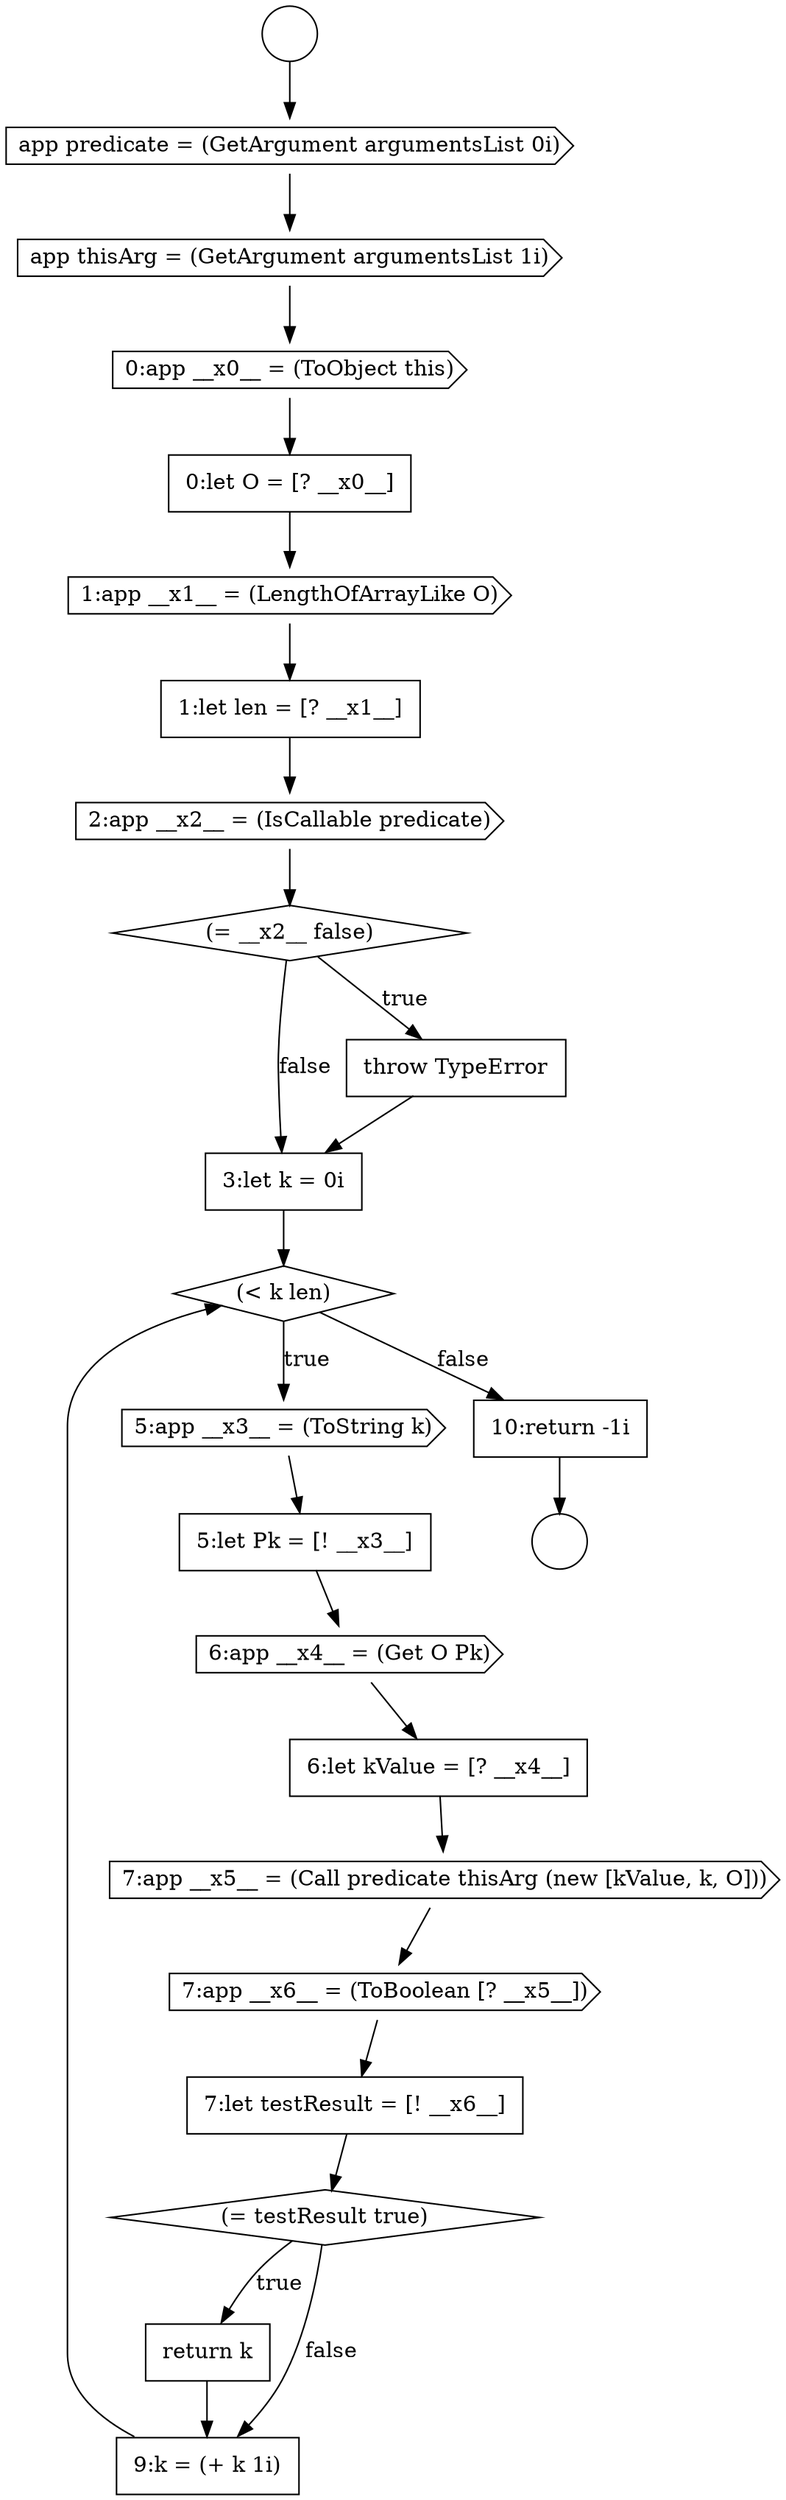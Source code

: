 digraph {
  node15995 [shape=cds, label=<<font color="black">2:app __x2__ = (IsCallable predicate)</font>> color="black" fillcolor="white" style=filled]
  node15990 [shape=cds, label=<<font color="black">app thisArg = (GetArgument argumentsList 1i)</font>> color="black" fillcolor="white" style=filled]
  node16003 [shape=none, margin=0, label=<<font color="black">
    <table border="0" cellborder="1" cellspacing="0" cellpadding="10">
      <tr><td align="left">6:let kValue = [? __x4__]</td></tr>
    </table>
  </font>> color="black" fillcolor="white" style=filled]
  node16007 [shape=diamond, label=<<font color="black">(= testResult true)</font>> color="black" fillcolor="white" style=filled]
  node16004 [shape=cds, label=<<font color="black">7:app __x5__ = (Call predicate thisArg (new [kValue, k, O]))</font>> color="black" fillcolor="white" style=filled]
  node15987 [shape=circle label=" " color="black" fillcolor="white" style=filled]
  node16008 [shape=none, margin=0, label=<<font color="black">
    <table border="0" cellborder="1" cellspacing="0" cellpadding="10">
      <tr><td align="left">return k</td></tr>
    </table>
  </font>> color="black" fillcolor="white" style=filled]
  node15991 [shape=cds, label=<<font color="black">0:app __x0__ = (ToObject this)</font>> color="black" fillcolor="white" style=filled]
  node15998 [shape=none, margin=0, label=<<font color="black">
    <table border="0" cellborder="1" cellspacing="0" cellpadding="10">
      <tr><td align="left">3:let k = 0i</td></tr>
    </table>
  </font>> color="black" fillcolor="white" style=filled]
  node15993 [shape=cds, label=<<font color="black">1:app __x1__ = (LengthOfArrayLike O)</font>> color="black" fillcolor="white" style=filled]
  node16001 [shape=none, margin=0, label=<<font color="black">
    <table border="0" cellborder="1" cellspacing="0" cellpadding="10">
      <tr><td align="left">5:let Pk = [! __x3__]</td></tr>
    </table>
  </font>> color="black" fillcolor="white" style=filled]
  node16009 [shape=none, margin=0, label=<<font color="black">
    <table border="0" cellborder="1" cellspacing="0" cellpadding="10">
      <tr><td align="left">9:k = (+ k 1i)</td></tr>
    </table>
  </font>> color="black" fillcolor="white" style=filled]
  node16006 [shape=none, margin=0, label=<<font color="black">
    <table border="0" cellborder="1" cellspacing="0" cellpadding="10">
      <tr><td align="left">7:let testResult = [! __x6__]</td></tr>
    </table>
  </font>> color="black" fillcolor="white" style=filled]
  node15989 [shape=cds, label=<<font color="black">app predicate = (GetArgument argumentsList 0i)</font>> color="black" fillcolor="white" style=filled]
  node16002 [shape=cds, label=<<font color="black">6:app __x4__ = (Get O Pk)</font>> color="black" fillcolor="white" style=filled]
  node15994 [shape=none, margin=0, label=<<font color="black">
    <table border="0" cellborder="1" cellspacing="0" cellpadding="10">
      <tr><td align="left">1:let len = [? __x1__]</td></tr>
    </table>
  </font>> color="black" fillcolor="white" style=filled]
  node15999 [shape=diamond, label=<<font color="black">(&lt; k len)</font>> color="black" fillcolor="white" style=filled]
  node16000 [shape=cds, label=<<font color="black">5:app __x3__ = (ToString k)</font>> color="black" fillcolor="white" style=filled]
  node15988 [shape=circle label=" " color="black" fillcolor="white" style=filled]
  node16010 [shape=none, margin=0, label=<<font color="black">
    <table border="0" cellborder="1" cellspacing="0" cellpadding="10">
      <tr><td align="left">10:return -1i</td></tr>
    </table>
  </font>> color="black" fillcolor="white" style=filled]
  node16005 [shape=cds, label=<<font color="black">7:app __x6__ = (ToBoolean [? __x5__])</font>> color="black" fillcolor="white" style=filled]
  node15992 [shape=none, margin=0, label=<<font color="black">
    <table border="0" cellborder="1" cellspacing="0" cellpadding="10">
      <tr><td align="left">0:let O = [? __x0__]</td></tr>
    </table>
  </font>> color="black" fillcolor="white" style=filled]
  node15996 [shape=diamond, label=<<font color="black">(= __x2__ false)</font>> color="black" fillcolor="white" style=filled]
  node15997 [shape=none, margin=0, label=<<font color="black">
    <table border="0" cellborder="1" cellspacing="0" cellpadding="10">
      <tr><td align="left">throw TypeError</td></tr>
    </table>
  </font>> color="black" fillcolor="white" style=filled]
  node16008 -> node16009 [ color="black"]
  node16002 -> node16003 [ color="black"]
  node15997 -> node15998 [ color="black"]
  node16000 -> node16001 [ color="black"]
  node15987 -> node15989 [ color="black"]
  node15991 -> node15992 [ color="black"]
  node16004 -> node16005 [ color="black"]
  node16006 -> node16007 [ color="black"]
  node16010 -> node15988 [ color="black"]
  node15999 -> node16000 [label=<<font color="black">true</font>> color="black"]
  node15999 -> node16010 [label=<<font color="black">false</font>> color="black"]
  node15990 -> node15991 [ color="black"]
  node16007 -> node16008 [label=<<font color="black">true</font>> color="black"]
  node16007 -> node16009 [label=<<font color="black">false</font>> color="black"]
  node15993 -> node15994 [ color="black"]
  node16001 -> node16002 [ color="black"]
  node15995 -> node15996 [ color="black"]
  node16005 -> node16006 [ color="black"]
  node16009 -> node15999 [ color="black"]
  node15996 -> node15997 [label=<<font color="black">true</font>> color="black"]
  node15996 -> node15998 [label=<<font color="black">false</font>> color="black"]
  node15989 -> node15990 [ color="black"]
  node15994 -> node15995 [ color="black"]
  node15992 -> node15993 [ color="black"]
  node15998 -> node15999 [ color="black"]
  node16003 -> node16004 [ color="black"]
}
